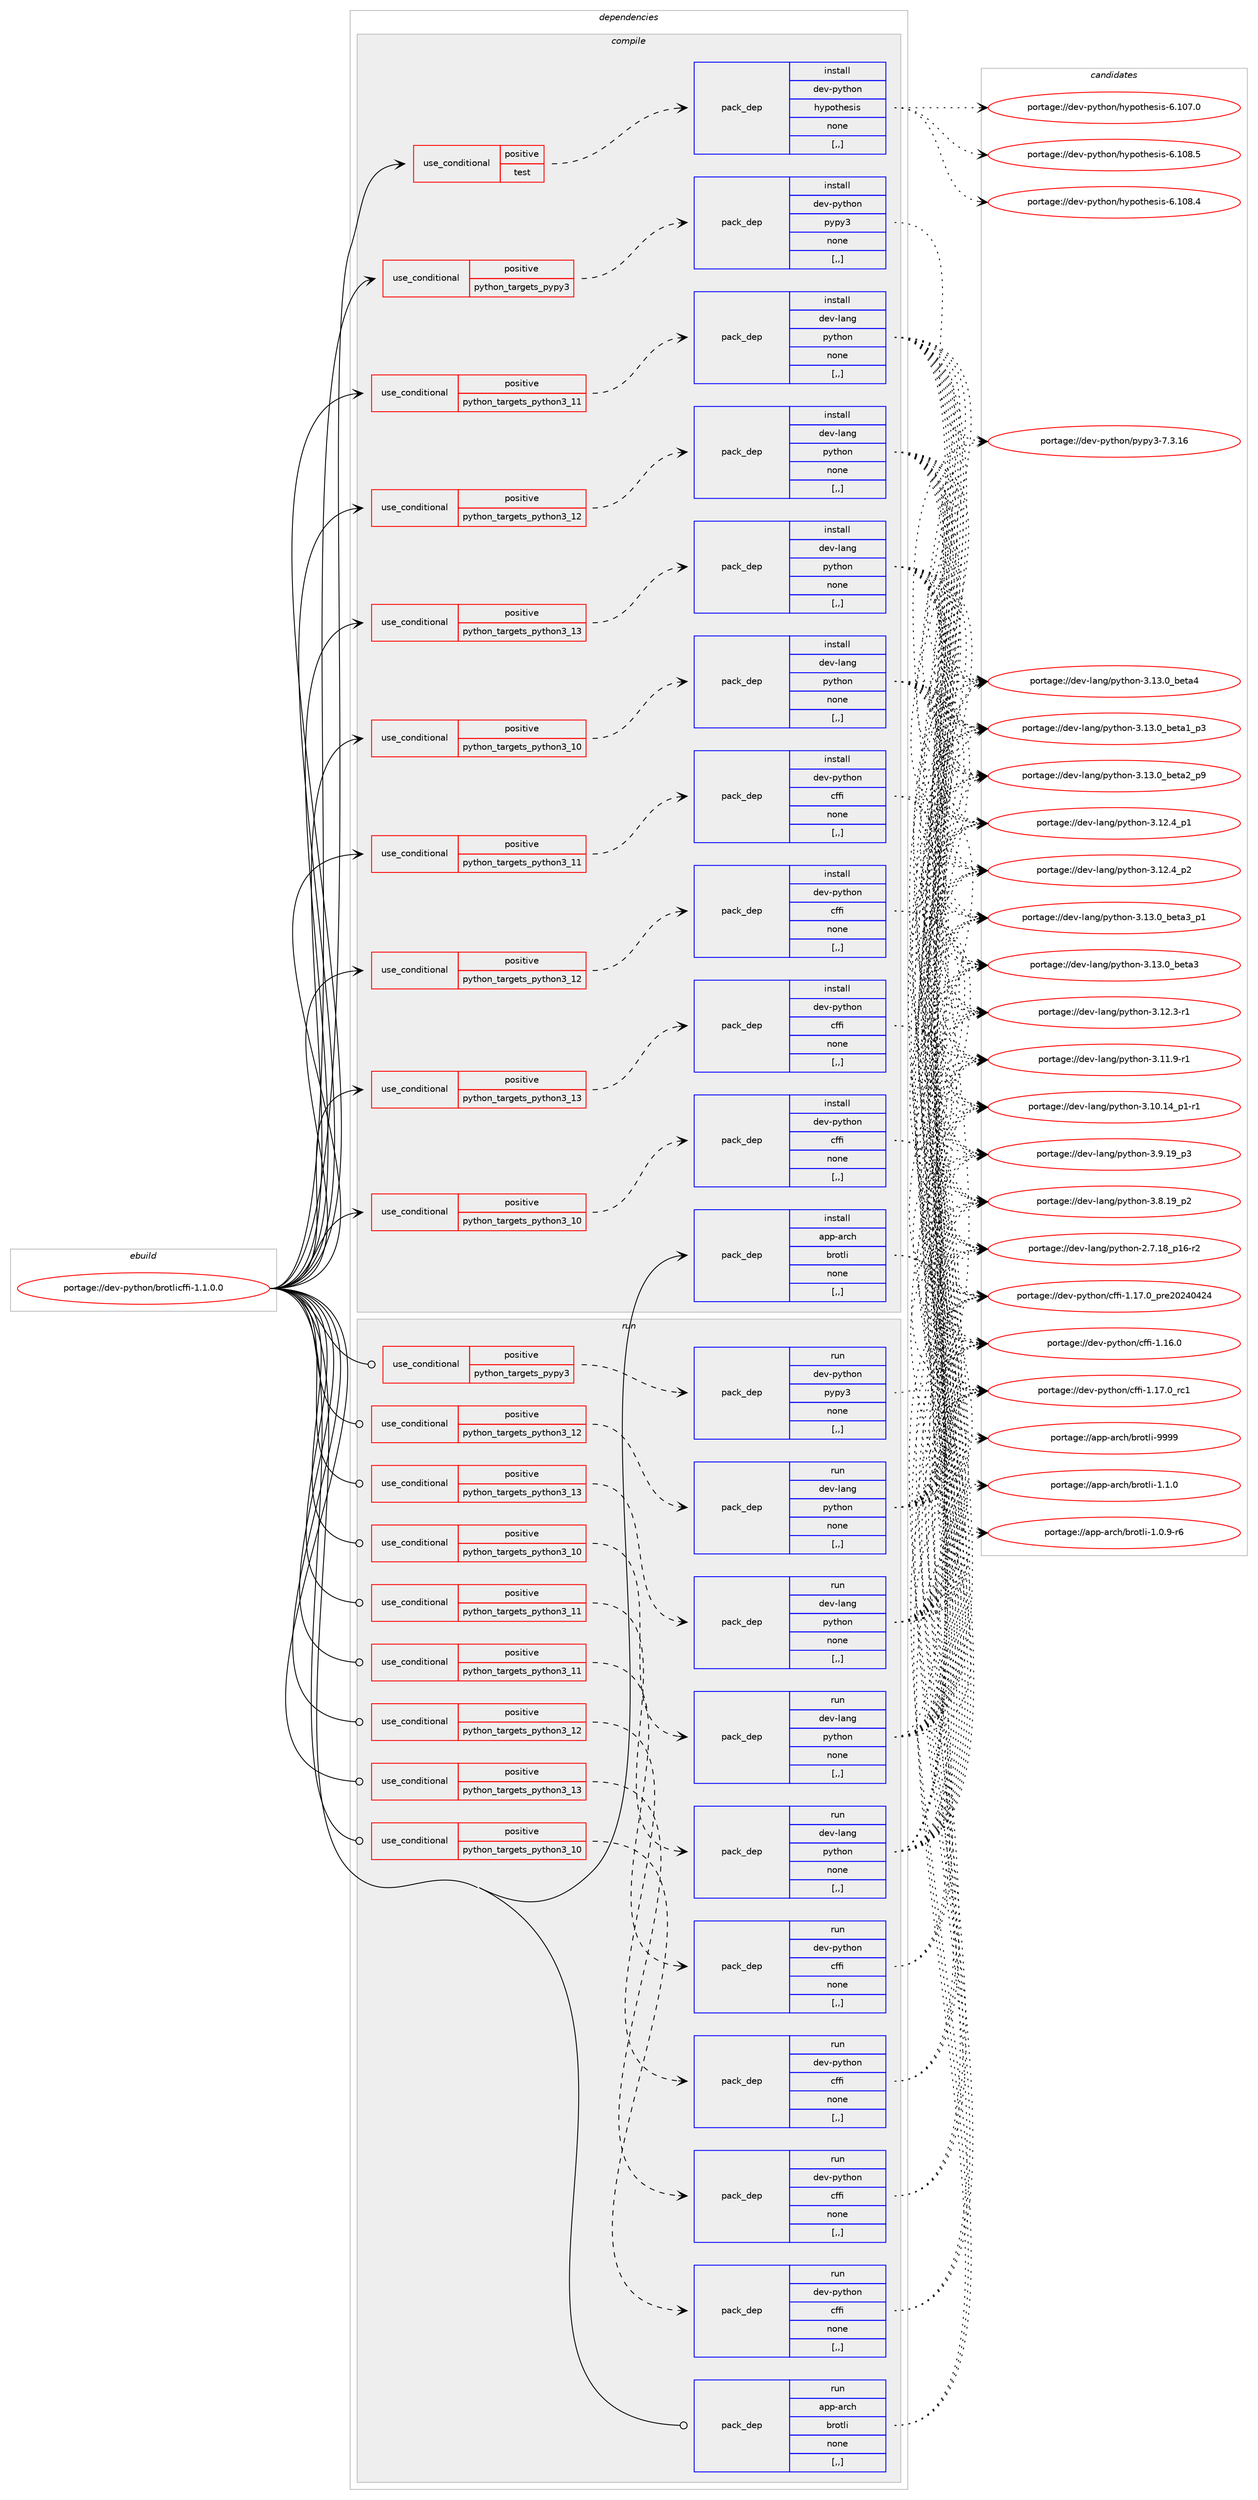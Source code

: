 digraph prolog {

# *************
# Graph options
# *************

newrank=true;
concentrate=true;
compound=true;
graph [rankdir=LR,fontname=Helvetica,fontsize=10,ranksep=1.5];#, ranksep=2.5, nodesep=0.2];
edge  [arrowhead=vee];
node  [fontname=Helvetica,fontsize=10];

# **********
# The ebuild
# **********

subgraph cluster_leftcol {
color=gray;
label=<<i>ebuild</i>>;
id [label="portage://dev-python/brotlicffi-1.1.0.0", color=red, width=4, href="../dev-python/brotlicffi-1.1.0.0.svg"];
}

# ****************
# The dependencies
# ****************

subgraph cluster_midcol {
color=gray;
label=<<i>dependencies</i>>;
subgraph cluster_compile {
fillcolor="#eeeeee";
style=filled;
label=<<i>compile</i>>;
subgraph cond31534 {
dependency143475 [label=<<TABLE BORDER="0" CELLBORDER="1" CELLSPACING="0" CELLPADDING="4"><TR><TD ROWSPAN="3" CELLPADDING="10">use_conditional</TD></TR><TR><TD>positive</TD></TR><TR><TD>python_targets_pypy3</TD></TR></TABLE>>, shape=none, color=red];
subgraph pack110696 {
dependency143476 [label=<<TABLE BORDER="0" CELLBORDER="1" CELLSPACING="0" CELLPADDING="4" WIDTH="220"><TR><TD ROWSPAN="6" CELLPADDING="30">pack_dep</TD></TR><TR><TD WIDTH="110">install</TD></TR><TR><TD>dev-python</TD></TR><TR><TD>pypy3</TD></TR><TR><TD>none</TD></TR><TR><TD>[,,]</TD></TR></TABLE>>, shape=none, color=blue];
}
dependency143475:e -> dependency143476:w [weight=20,style="dashed",arrowhead="vee"];
}
id:e -> dependency143475:w [weight=20,style="solid",arrowhead="vee"];
subgraph cond31535 {
dependency143477 [label=<<TABLE BORDER="0" CELLBORDER="1" CELLSPACING="0" CELLPADDING="4"><TR><TD ROWSPAN="3" CELLPADDING="10">use_conditional</TD></TR><TR><TD>positive</TD></TR><TR><TD>python_targets_python3_10</TD></TR></TABLE>>, shape=none, color=red];
subgraph pack110697 {
dependency143478 [label=<<TABLE BORDER="0" CELLBORDER="1" CELLSPACING="0" CELLPADDING="4" WIDTH="220"><TR><TD ROWSPAN="6" CELLPADDING="30">pack_dep</TD></TR><TR><TD WIDTH="110">install</TD></TR><TR><TD>dev-lang</TD></TR><TR><TD>python</TD></TR><TR><TD>none</TD></TR><TR><TD>[,,]</TD></TR></TABLE>>, shape=none, color=blue];
}
dependency143477:e -> dependency143478:w [weight=20,style="dashed",arrowhead="vee"];
}
id:e -> dependency143477:w [weight=20,style="solid",arrowhead="vee"];
subgraph cond31536 {
dependency143479 [label=<<TABLE BORDER="0" CELLBORDER="1" CELLSPACING="0" CELLPADDING="4"><TR><TD ROWSPAN="3" CELLPADDING="10">use_conditional</TD></TR><TR><TD>positive</TD></TR><TR><TD>python_targets_python3_10</TD></TR></TABLE>>, shape=none, color=red];
subgraph pack110698 {
dependency143480 [label=<<TABLE BORDER="0" CELLBORDER="1" CELLSPACING="0" CELLPADDING="4" WIDTH="220"><TR><TD ROWSPAN="6" CELLPADDING="30">pack_dep</TD></TR><TR><TD WIDTH="110">install</TD></TR><TR><TD>dev-python</TD></TR><TR><TD>cffi</TD></TR><TR><TD>none</TD></TR><TR><TD>[,,]</TD></TR></TABLE>>, shape=none, color=blue];
}
dependency143479:e -> dependency143480:w [weight=20,style="dashed",arrowhead="vee"];
}
id:e -> dependency143479:w [weight=20,style="solid",arrowhead="vee"];
subgraph cond31537 {
dependency143481 [label=<<TABLE BORDER="0" CELLBORDER="1" CELLSPACING="0" CELLPADDING="4"><TR><TD ROWSPAN="3" CELLPADDING="10">use_conditional</TD></TR><TR><TD>positive</TD></TR><TR><TD>python_targets_python3_11</TD></TR></TABLE>>, shape=none, color=red];
subgraph pack110699 {
dependency143482 [label=<<TABLE BORDER="0" CELLBORDER="1" CELLSPACING="0" CELLPADDING="4" WIDTH="220"><TR><TD ROWSPAN="6" CELLPADDING="30">pack_dep</TD></TR><TR><TD WIDTH="110">install</TD></TR><TR><TD>dev-lang</TD></TR><TR><TD>python</TD></TR><TR><TD>none</TD></TR><TR><TD>[,,]</TD></TR></TABLE>>, shape=none, color=blue];
}
dependency143481:e -> dependency143482:w [weight=20,style="dashed",arrowhead="vee"];
}
id:e -> dependency143481:w [weight=20,style="solid",arrowhead="vee"];
subgraph cond31538 {
dependency143483 [label=<<TABLE BORDER="0" CELLBORDER="1" CELLSPACING="0" CELLPADDING="4"><TR><TD ROWSPAN="3" CELLPADDING="10">use_conditional</TD></TR><TR><TD>positive</TD></TR><TR><TD>python_targets_python3_11</TD></TR></TABLE>>, shape=none, color=red];
subgraph pack110700 {
dependency143484 [label=<<TABLE BORDER="0" CELLBORDER="1" CELLSPACING="0" CELLPADDING="4" WIDTH="220"><TR><TD ROWSPAN="6" CELLPADDING="30">pack_dep</TD></TR><TR><TD WIDTH="110">install</TD></TR><TR><TD>dev-python</TD></TR><TR><TD>cffi</TD></TR><TR><TD>none</TD></TR><TR><TD>[,,]</TD></TR></TABLE>>, shape=none, color=blue];
}
dependency143483:e -> dependency143484:w [weight=20,style="dashed",arrowhead="vee"];
}
id:e -> dependency143483:w [weight=20,style="solid",arrowhead="vee"];
subgraph cond31539 {
dependency143485 [label=<<TABLE BORDER="0" CELLBORDER="1" CELLSPACING="0" CELLPADDING="4"><TR><TD ROWSPAN="3" CELLPADDING="10">use_conditional</TD></TR><TR><TD>positive</TD></TR><TR><TD>python_targets_python3_12</TD></TR></TABLE>>, shape=none, color=red];
subgraph pack110701 {
dependency143486 [label=<<TABLE BORDER="0" CELLBORDER="1" CELLSPACING="0" CELLPADDING="4" WIDTH="220"><TR><TD ROWSPAN="6" CELLPADDING="30">pack_dep</TD></TR><TR><TD WIDTH="110">install</TD></TR><TR><TD>dev-lang</TD></TR><TR><TD>python</TD></TR><TR><TD>none</TD></TR><TR><TD>[,,]</TD></TR></TABLE>>, shape=none, color=blue];
}
dependency143485:e -> dependency143486:w [weight=20,style="dashed",arrowhead="vee"];
}
id:e -> dependency143485:w [weight=20,style="solid",arrowhead="vee"];
subgraph cond31540 {
dependency143487 [label=<<TABLE BORDER="0" CELLBORDER="1" CELLSPACING="0" CELLPADDING="4"><TR><TD ROWSPAN="3" CELLPADDING="10">use_conditional</TD></TR><TR><TD>positive</TD></TR><TR><TD>python_targets_python3_12</TD></TR></TABLE>>, shape=none, color=red];
subgraph pack110702 {
dependency143488 [label=<<TABLE BORDER="0" CELLBORDER="1" CELLSPACING="0" CELLPADDING="4" WIDTH="220"><TR><TD ROWSPAN="6" CELLPADDING="30">pack_dep</TD></TR><TR><TD WIDTH="110">install</TD></TR><TR><TD>dev-python</TD></TR><TR><TD>cffi</TD></TR><TR><TD>none</TD></TR><TR><TD>[,,]</TD></TR></TABLE>>, shape=none, color=blue];
}
dependency143487:e -> dependency143488:w [weight=20,style="dashed",arrowhead="vee"];
}
id:e -> dependency143487:w [weight=20,style="solid",arrowhead="vee"];
subgraph cond31541 {
dependency143489 [label=<<TABLE BORDER="0" CELLBORDER="1" CELLSPACING="0" CELLPADDING="4"><TR><TD ROWSPAN="3" CELLPADDING="10">use_conditional</TD></TR><TR><TD>positive</TD></TR><TR><TD>python_targets_python3_13</TD></TR></TABLE>>, shape=none, color=red];
subgraph pack110703 {
dependency143490 [label=<<TABLE BORDER="0" CELLBORDER="1" CELLSPACING="0" CELLPADDING="4" WIDTH="220"><TR><TD ROWSPAN="6" CELLPADDING="30">pack_dep</TD></TR><TR><TD WIDTH="110">install</TD></TR><TR><TD>dev-lang</TD></TR><TR><TD>python</TD></TR><TR><TD>none</TD></TR><TR><TD>[,,]</TD></TR></TABLE>>, shape=none, color=blue];
}
dependency143489:e -> dependency143490:w [weight=20,style="dashed",arrowhead="vee"];
}
id:e -> dependency143489:w [weight=20,style="solid",arrowhead="vee"];
subgraph cond31542 {
dependency143491 [label=<<TABLE BORDER="0" CELLBORDER="1" CELLSPACING="0" CELLPADDING="4"><TR><TD ROWSPAN="3" CELLPADDING="10">use_conditional</TD></TR><TR><TD>positive</TD></TR><TR><TD>python_targets_python3_13</TD></TR></TABLE>>, shape=none, color=red];
subgraph pack110704 {
dependency143492 [label=<<TABLE BORDER="0" CELLBORDER="1" CELLSPACING="0" CELLPADDING="4" WIDTH="220"><TR><TD ROWSPAN="6" CELLPADDING="30">pack_dep</TD></TR><TR><TD WIDTH="110">install</TD></TR><TR><TD>dev-python</TD></TR><TR><TD>cffi</TD></TR><TR><TD>none</TD></TR><TR><TD>[,,]</TD></TR></TABLE>>, shape=none, color=blue];
}
dependency143491:e -> dependency143492:w [weight=20,style="dashed",arrowhead="vee"];
}
id:e -> dependency143491:w [weight=20,style="solid",arrowhead="vee"];
subgraph cond31543 {
dependency143493 [label=<<TABLE BORDER="0" CELLBORDER="1" CELLSPACING="0" CELLPADDING="4"><TR><TD ROWSPAN="3" CELLPADDING="10">use_conditional</TD></TR><TR><TD>positive</TD></TR><TR><TD>test</TD></TR></TABLE>>, shape=none, color=red];
subgraph pack110705 {
dependency143494 [label=<<TABLE BORDER="0" CELLBORDER="1" CELLSPACING="0" CELLPADDING="4" WIDTH="220"><TR><TD ROWSPAN="6" CELLPADDING="30">pack_dep</TD></TR><TR><TD WIDTH="110">install</TD></TR><TR><TD>dev-python</TD></TR><TR><TD>hypothesis</TD></TR><TR><TD>none</TD></TR><TR><TD>[,,]</TD></TR></TABLE>>, shape=none, color=blue];
}
dependency143493:e -> dependency143494:w [weight=20,style="dashed",arrowhead="vee"];
}
id:e -> dependency143493:w [weight=20,style="solid",arrowhead="vee"];
subgraph pack110706 {
dependency143495 [label=<<TABLE BORDER="0" CELLBORDER="1" CELLSPACING="0" CELLPADDING="4" WIDTH="220"><TR><TD ROWSPAN="6" CELLPADDING="30">pack_dep</TD></TR><TR><TD WIDTH="110">install</TD></TR><TR><TD>app-arch</TD></TR><TR><TD>brotli</TD></TR><TR><TD>none</TD></TR><TR><TD>[,,]</TD></TR></TABLE>>, shape=none, color=blue];
}
id:e -> dependency143495:w [weight=20,style="solid",arrowhead="vee"];
}
subgraph cluster_compileandrun {
fillcolor="#eeeeee";
style=filled;
label=<<i>compile and run</i>>;
}
subgraph cluster_run {
fillcolor="#eeeeee";
style=filled;
label=<<i>run</i>>;
subgraph cond31544 {
dependency143496 [label=<<TABLE BORDER="0" CELLBORDER="1" CELLSPACING="0" CELLPADDING="4"><TR><TD ROWSPAN="3" CELLPADDING="10">use_conditional</TD></TR><TR><TD>positive</TD></TR><TR><TD>python_targets_pypy3</TD></TR></TABLE>>, shape=none, color=red];
subgraph pack110707 {
dependency143497 [label=<<TABLE BORDER="0" CELLBORDER="1" CELLSPACING="0" CELLPADDING="4" WIDTH="220"><TR><TD ROWSPAN="6" CELLPADDING="30">pack_dep</TD></TR><TR><TD WIDTH="110">run</TD></TR><TR><TD>dev-python</TD></TR><TR><TD>pypy3</TD></TR><TR><TD>none</TD></TR><TR><TD>[,,]</TD></TR></TABLE>>, shape=none, color=blue];
}
dependency143496:e -> dependency143497:w [weight=20,style="dashed",arrowhead="vee"];
}
id:e -> dependency143496:w [weight=20,style="solid",arrowhead="odot"];
subgraph cond31545 {
dependency143498 [label=<<TABLE BORDER="0" CELLBORDER="1" CELLSPACING="0" CELLPADDING="4"><TR><TD ROWSPAN="3" CELLPADDING="10">use_conditional</TD></TR><TR><TD>positive</TD></TR><TR><TD>python_targets_python3_10</TD></TR></TABLE>>, shape=none, color=red];
subgraph pack110708 {
dependency143499 [label=<<TABLE BORDER="0" CELLBORDER="1" CELLSPACING="0" CELLPADDING="4" WIDTH="220"><TR><TD ROWSPAN="6" CELLPADDING="30">pack_dep</TD></TR><TR><TD WIDTH="110">run</TD></TR><TR><TD>dev-lang</TD></TR><TR><TD>python</TD></TR><TR><TD>none</TD></TR><TR><TD>[,,]</TD></TR></TABLE>>, shape=none, color=blue];
}
dependency143498:e -> dependency143499:w [weight=20,style="dashed",arrowhead="vee"];
}
id:e -> dependency143498:w [weight=20,style="solid",arrowhead="odot"];
subgraph cond31546 {
dependency143500 [label=<<TABLE BORDER="0" CELLBORDER="1" CELLSPACING="0" CELLPADDING="4"><TR><TD ROWSPAN="3" CELLPADDING="10">use_conditional</TD></TR><TR><TD>positive</TD></TR><TR><TD>python_targets_python3_10</TD></TR></TABLE>>, shape=none, color=red];
subgraph pack110709 {
dependency143501 [label=<<TABLE BORDER="0" CELLBORDER="1" CELLSPACING="0" CELLPADDING="4" WIDTH="220"><TR><TD ROWSPAN="6" CELLPADDING="30">pack_dep</TD></TR><TR><TD WIDTH="110">run</TD></TR><TR><TD>dev-python</TD></TR><TR><TD>cffi</TD></TR><TR><TD>none</TD></TR><TR><TD>[,,]</TD></TR></TABLE>>, shape=none, color=blue];
}
dependency143500:e -> dependency143501:w [weight=20,style="dashed",arrowhead="vee"];
}
id:e -> dependency143500:w [weight=20,style="solid",arrowhead="odot"];
subgraph cond31547 {
dependency143502 [label=<<TABLE BORDER="0" CELLBORDER="1" CELLSPACING="0" CELLPADDING="4"><TR><TD ROWSPAN="3" CELLPADDING="10">use_conditional</TD></TR><TR><TD>positive</TD></TR><TR><TD>python_targets_python3_11</TD></TR></TABLE>>, shape=none, color=red];
subgraph pack110710 {
dependency143503 [label=<<TABLE BORDER="0" CELLBORDER="1" CELLSPACING="0" CELLPADDING="4" WIDTH="220"><TR><TD ROWSPAN="6" CELLPADDING="30">pack_dep</TD></TR><TR><TD WIDTH="110">run</TD></TR><TR><TD>dev-lang</TD></TR><TR><TD>python</TD></TR><TR><TD>none</TD></TR><TR><TD>[,,]</TD></TR></TABLE>>, shape=none, color=blue];
}
dependency143502:e -> dependency143503:w [weight=20,style="dashed",arrowhead="vee"];
}
id:e -> dependency143502:w [weight=20,style="solid",arrowhead="odot"];
subgraph cond31548 {
dependency143504 [label=<<TABLE BORDER="0" CELLBORDER="1" CELLSPACING="0" CELLPADDING="4"><TR><TD ROWSPAN="3" CELLPADDING="10">use_conditional</TD></TR><TR><TD>positive</TD></TR><TR><TD>python_targets_python3_11</TD></TR></TABLE>>, shape=none, color=red];
subgraph pack110711 {
dependency143505 [label=<<TABLE BORDER="0" CELLBORDER="1" CELLSPACING="0" CELLPADDING="4" WIDTH="220"><TR><TD ROWSPAN="6" CELLPADDING="30">pack_dep</TD></TR><TR><TD WIDTH="110">run</TD></TR><TR><TD>dev-python</TD></TR><TR><TD>cffi</TD></TR><TR><TD>none</TD></TR><TR><TD>[,,]</TD></TR></TABLE>>, shape=none, color=blue];
}
dependency143504:e -> dependency143505:w [weight=20,style="dashed",arrowhead="vee"];
}
id:e -> dependency143504:w [weight=20,style="solid",arrowhead="odot"];
subgraph cond31549 {
dependency143506 [label=<<TABLE BORDER="0" CELLBORDER="1" CELLSPACING="0" CELLPADDING="4"><TR><TD ROWSPAN="3" CELLPADDING="10">use_conditional</TD></TR><TR><TD>positive</TD></TR><TR><TD>python_targets_python3_12</TD></TR></TABLE>>, shape=none, color=red];
subgraph pack110712 {
dependency143507 [label=<<TABLE BORDER="0" CELLBORDER="1" CELLSPACING="0" CELLPADDING="4" WIDTH="220"><TR><TD ROWSPAN="6" CELLPADDING="30">pack_dep</TD></TR><TR><TD WIDTH="110">run</TD></TR><TR><TD>dev-lang</TD></TR><TR><TD>python</TD></TR><TR><TD>none</TD></TR><TR><TD>[,,]</TD></TR></TABLE>>, shape=none, color=blue];
}
dependency143506:e -> dependency143507:w [weight=20,style="dashed",arrowhead="vee"];
}
id:e -> dependency143506:w [weight=20,style="solid",arrowhead="odot"];
subgraph cond31550 {
dependency143508 [label=<<TABLE BORDER="0" CELLBORDER="1" CELLSPACING="0" CELLPADDING="4"><TR><TD ROWSPAN="3" CELLPADDING="10">use_conditional</TD></TR><TR><TD>positive</TD></TR><TR><TD>python_targets_python3_12</TD></TR></TABLE>>, shape=none, color=red];
subgraph pack110713 {
dependency143509 [label=<<TABLE BORDER="0" CELLBORDER="1" CELLSPACING="0" CELLPADDING="4" WIDTH="220"><TR><TD ROWSPAN="6" CELLPADDING="30">pack_dep</TD></TR><TR><TD WIDTH="110">run</TD></TR><TR><TD>dev-python</TD></TR><TR><TD>cffi</TD></TR><TR><TD>none</TD></TR><TR><TD>[,,]</TD></TR></TABLE>>, shape=none, color=blue];
}
dependency143508:e -> dependency143509:w [weight=20,style="dashed",arrowhead="vee"];
}
id:e -> dependency143508:w [weight=20,style="solid",arrowhead="odot"];
subgraph cond31551 {
dependency143510 [label=<<TABLE BORDER="0" CELLBORDER="1" CELLSPACING="0" CELLPADDING="4"><TR><TD ROWSPAN="3" CELLPADDING="10">use_conditional</TD></TR><TR><TD>positive</TD></TR><TR><TD>python_targets_python3_13</TD></TR></TABLE>>, shape=none, color=red];
subgraph pack110714 {
dependency143511 [label=<<TABLE BORDER="0" CELLBORDER="1" CELLSPACING="0" CELLPADDING="4" WIDTH="220"><TR><TD ROWSPAN="6" CELLPADDING="30">pack_dep</TD></TR><TR><TD WIDTH="110">run</TD></TR><TR><TD>dev-lang</TD></TR><TR><TD>python</TD></TR><TR><TD>none</TD></TR><TR><TD>[,,]</TD></TR></TABLE>>, shape=none, color=blue];
}
dependency143510:e -> dependency143511:w [weight=20,style="dashed",arrowhead="vee"];
}
id:e -> dependency143510:w [weight=20,style="solid",arrowhead="odot"];
subgraph cond31552 {
dependency143512 [label=<<TABLE BORDER="0" CELLBORDER="1" CELLSPACING="0" CELLPADDING="4"><TR><TD ROWSPAN="3" CELLPADDING="10">use_conditional</TD></TR><TR><TD>positive</TD></TR><TR><TD>python_targets_python3_13</TD></TR></TABLE>>, shape=none, color=red];
subgraph pack110715 {
dependency143513 [label=<<TABLE BORDER="0" CELLBORDER="1" CELLSPACING="0" CELLPADDING="4" WIDTH="220"><TR><TD ROWSPAN="6" CELLPADDING="30">pack_dep</TD></TR><TR><TD WIDTH="110">run</TD></TR><TR><TD>dev-python</TD></TR><TR><TD>cffi</TD></TR><TR><TD>none</TD></TR><TR><TD>[,,]</TD></TR></TABLE>>, shape=none, color=blue];
}
dependency143512:e -> dependency143513:w [weight=20,style="dashed",arrowhead="vee"];
}
id:e -> dependency143512:w [weight=20,style="solid",arrowhead="odot"];
subgraph pack110716 {
dependency143514 [label=<<TABLE BORDER="0" CELLBORDER="1" CELLSPACING="0" CELLPADDING="4" WIDTH="220"><TR><TD ROWSPAN="6" CELLPADDING="30">pack_dep</TD></TR><TR><TD WIDTH="110">run</TD></TR><TR><TD>app-arch</TD></TR><TR><TD>brotli</TD></TR><TR><TD>none</TD></TR><TR><TD>[,,]</TD></TR></TABLE>>, shape=none, color=blue];
}
id:e -> dependency143514:w [weight=20,style="solid",arrowhead="odot"];
}
}

# **************
# The candidates
# **************

subgraph cluster_choices {
rank=same;
color=gray;
label=<<i>candidates</i>>;

subgraph choice110696 {
color=black;
nodesep=1;
choice10010111845112121116104111110471121211121215145554651464954 [label="portage://dev-python/pypy3-7.3.16", color=red, width=4,href="../dev-python/pypy3-7.3.16.svg"];
dependency143476:e -> choice10010111845112121116104111110471121211121215145554651464954:w [style=dotted,weight="100"];
}
subgraph choice110697 {
color=black;
nodesep=1;
choice1001011184510897110103471121211161041111104551464951464895981011169752 [label="portage://dev-lang/python-3.13.0_beta4", color=red, width=4,href="../dev-lang/python-3.13.0_beta4.svg"];
choice10010111845108971101034711212111610411111045514649514648959810111697519511249 [label="portage://dev-lang/python-3.13.0_beta3_p1", color=red, width=4,href="../dev-lang/python-3.13.0_beta3_p1.svg"];
choice1001011184510897110103471121211161041111104551464951464895981011169751 [label="portage://dev-lang/python-3.13.0_beta3", color=red, width=4,href="../dev-lang/python-3.13.0_beta3.svg"];
choice10010111845108971101034711212111610411111045514649514648959810111697509511257 [label="portage://dev-lang/python-3.13.0_beta2_p9", color=red, width=4,href="../dev-lang/python-3.13.0_beta2_p9.svg"];
choice10010111845108971101034711212111610411111045514649514648959810111697499511251 [label="portage://dev-lang/python-3.13.0_beta1_p3", color=red, width=4,href="../dev-lang/python-3.13.0_beta1_p3.svg"];
choice100101118451089711010347112121116104111110455146495046529511250 [label="portage://dev-lang/python-3.12.4_p2", color=red, width=4,href="../dev-lang/python-3.12.4_p2.svg"];
choice100101118451089711010347112121116104111110455146495046529511249 [label="portage://dev-lang/python-3.12.4_p1", color=red, width=4,href="../dev-lang/python-3.12.4_p1.svg"];
choice100101118451089711010347112121116104111110455146495046514511449 [label="portage://dev-lang/python-3.12.3-r1", color=red, width=4,href="../dev-lang/python-3.12.3-r1.svg"];
choice100101118451089711010347112121116104111110455146494946574511449 [label="portage://dev-lang/python-3.11.9-r1", color=red, width=4,href="../dev-lang/python-3.11.9-r1.svg"];
choice100101118451089711010347112121116104111110455146494846495295112494511449 [label="portage://dev-lang/python-3.10.14_p1-r1", color=red, width=4,href="../dev-lang/python-3.10.14_p1-r1.svg"];
choice100101118451089711010347112121116104111110455146574649579511251 [label="portage://dev-lang/python-3.9.19_p3", color=red, width=4,href="../dev-lang/python-3.9.19_p3.svg"];
choice100101118451089711010347112121116104111110455146564649579511250 [label="portage://dev-lang/python-3.8.19_p2", color=red, width=4,href="../dev-lang/python-3.8.19_p2.svg"];
choice100101118451089711010347112121116104111110455046554649569511249544511450 [label="portage://dev-lang/python-2.7.18_p16-r2", color=red, width=4,href="../dev-lang/python-2.7.18_p16-r2.svg"];
dependency143478:e -> choice1001011184510897110103471121211161041111104551464951464895981011169752:w [style=dotted,weight="100"];
dependency143478:e -> choice10010111845108971101034711212111610411111045514649514648959810111697519511249:w [style=dotted,weight="100"];
dependency143478:e -> choice1001011184510897110103471121211161041111104551464951464895981011169751:w [style=dotted,weight="100"];
dependency143478:e -> choice10010111845108971101034711212111610411111045514649514648959810111697509511257:w [style=dotted,weight="100"];
dependency143478:e -> choice10010111845108971101034711212111610411111045514649514648959810111697499511251:w [style=dotted,weight="100"];
dependency143478:e -> choice100101118451089711010347112121116104111110455146495046529511250:w [style=dotted,weight="100"];
dependency143478:e -> choice100101118451089711010347112121116104111110455146495046529511249:w [style=dotted,weight="100"];
dependency143478:e -> choice100101118451089711010347112121116104111110455146495046514511449:w [style=dotted,weight="100"];
dependency143478:e -> choice100101118451089711010347112121116104111110455146494946574511449:w [style=dotted,weight="100"];
dependency143478:e -> choice100101118451089711010347112121116104111110455146494846495295112494511449:w [style=dotted,weight="100"];
dependency143478:e -> choice100101118451089711010347112121116104111110455146574649579511251:w [style=dotted,weight="100"];
dependency143478:e -> choice100101118451089711010347112121116104111110455146564649579511250:w [style=dotted,weight="100"];
dependency143478:e -> choice100101118451089711010347112121116104111110455046554649569511249544511450:w [style=dotted,weight="100"];
}
subgraph choice110698 {
color=black;
nodesep=1;
choice10010111845112121116104111110479910210210545494649554648951149949 [label="portage://dev-python/cffi-1.17.0_rc1", color=red, width=4,href="../dev-python/cffi-1.17.0_rc1.svg"];
choice10010111845112121116104111110479910210210545494649554648951121141015048505248525052 [label="portage://dev-python/cffi-1.17.0_pre20240424", color=red, width=4,href="../dev-python/cffi-1.17.0_pre20240424.svg"];
choice10010111845112121116104111110479910210210545494649544648 [label="portage://dev-python/cffi-1.16.0", color=red, width=4,href="../dev-python/cffi-1.16.0.svg"];
dependency143480:e -> choice10010111845112121116104111110479910210210545494649554648951149949:w [style=dotted,weight="100"];
dependency143480:e -> choice10010111845112121116104111110479910210210545494649554648951121141015048505248525052:w [style=dotted,weight="100"];
dependency143480:e -> choice10010111845112121116104111110479910210210545494649544648:w [style=dotted,weight="100"];
}
subgraph choice110699 {
color=black;
nodesep=1;
choice1001011184510897110103471121211161041111104551464951464895981011169752 [label="portage://dev-lang/python-3.13.0_beta4", color=red, width=4,href="../dev-lang/python-3.13.0_beta4.svg"];
choice10010111845108971101034711212111610411111045514649514648959810111697519511249 [label="portage://dev-lang/python-3.13.0_beta3_p1", color=red, width=4,href="../dev-lang/python-3.13.0_beta3_p1.svg"];
choice1001011184510897110103471121211161041111104551464951464895981011169751 [label="portage://dev-lang/python-3.13.0_beta3", color=red, width=4,href="../dev-lang/python-3.13.0_beta3.svg"];
choice10010111845108971101034711212111610411111045514649514648959810111697509511257 [label="portage://dev-lang/python-3.13.0_beta2_p9", color=red, width=4,href="../dev-lang/python-3.13.0_beta2_p9.svg"];
choice10010111845108971101034711212111610411111045514649514648959810111697499511251 [label="portage://dev-lang/python-3.13.0_beta1_p3", color=red, width=4,href="../dev-lang/python-3.13.0_beta1_p3.svg"];
choice100101118451089711010347112121116104111110455146495046529511250 [label="portage://dev-lang/python-3.12.4_p2", color=red, width=4,href="../dev-lang/python-3.12.4_p2.svg"];
choice100101118451089711010347112121116104111110455146495046529511249 [label="portage://dev-lang/python-3.12.4_p1", color=red, width=4,href="../dev-lang/python-3.12.4_p1.svg"];
choice100101118451089711010347112121116104111110455146495046514511449 [label="portage://dev-lang/python-3.12.3-r1", color=red, width=4,href="../dev-lang/python-3.12.3-r1.svg"];
choice100101118451089711010347112121116104111110455146494946574511449 [label="portage://dev-lang/python-3.11.9-r1", color=red, width=4,href="../dev-lang/python-3.11.9-r1.svg"];
choice100101118451089711010347112121116104111110455146494846495295112494511449 [label="portage://dev-lang/python-3.10.14_p1-r1", color=red, width=4,href="../dev-lang/python-3.10.14_p1-r1.svg"];
choice100101118451089711010347112121116104111110455146574649579511251 [label="portage://dev-lang/python-3.9.19_p3", color=red, width=4,href="../dev-lang/python-3.9.19_p3.svg"];
choice100101118451089711010347112121116104111110455146564649579511250 [label="portage://dev-lang/python-3.8.19_p2", color=red, width=4,href="../dev-lang/python-3.8.19_p2.svg"];
choice100101118451089711010347112121116104111110455046554649569511249544511450 [label="portage://dev-lang/python-2.7.18_p16-r2", color=red, width=4,href="../dev-lang/python-2.7.18_p16-r2.svg"];
dependency143482:e -> choice1001011184510897110103471121211161041111104551464951464895981011169752:w [style=dotted,weight="100"];
dependency143482:e -> choice10010111845108971101034711212111610411111045514649514648959810111697519511249:w [style=dotted,weight="100"];
dependency143482:e -> choice1001011184510897110103471121211161041111104551464951464895981011169751:w [style=dotted,weight="100"];
dependency143482:e -> choice10010111845108971101034711212111610411111045514649514648959810111697509511257:w [style=dotted,weight="100"];
dependency143482:e -> choice10010111845108971101034711212111610411111045514649514648959810111697499511251:w [style=dotted,weight="100"];
dependency143482:e -> choice100101118451089711010347112121116104111110455146495046529511250:w [style=dotted,weight="100"];
dependency143482:e -> choice100101118451089711010347112121116104111110455146495046529511249:w [style=dotted,weight="100"];
dependency143482:e -> choice100101118451089711010347112121116104111110455146495046514511449:w [style=dotted,weight="100"];
dependency143482:e -> choice100101118451089711010347112121116104111110455146494946574511449:w [style=dotted,weight="100"];
dependency143482:e -> choice100101118451089711010347112121116104111110455146494846495295112494511449:w [style=dotted,weight="100"];
dependency143482:e -> choice100101118451089711010347112121116104111110455146574649579511251:w [style=dotted,weight="100"];
dependency143482:e -> choice100101118451089711010347112121116104111110455146564649579511250:w [style=dotted,weight="100"];
dependency143482:e -> choice100101118451089711010347112121116104111110455046554649569511249544511450:w [style=dotted,weight="100"];
}
subgraph choice110700 {
color=black;
nodesep=1;
choice10010111845112121116104111110479910210210545494649554648951149949 [label="portage://dev-python/cffi-1.17.0_rc1", color=red, width=4,href="../dev-python/cffi-1.17.0_rc1.svg"];
choice10010111845112121116104111110479910210210545494649554648951121141015048505248525052 [label="portage://dev-python/cffi-1.17.0_pre20240424", color=red, width=4,href="../dev-python/cffi-1.17.0_pre20240424.svg"];
choice10010111845112121116104111110479910210210545494649544648 [label="portage://dev-python/cffi-1.16.0", color=red, width=4,href="../dev-python/cffi-1.16.0.svg"];
dependency143484:e -> choice10010111845112121116104111110479910210210545494649554648951149949:w [style=dotted,weight="100"];
dependency143484:e -> choice10010111845112121116104111110479910210210545494649554648951121141015048505248525052:w [style=dotted,weight="100"];
dependency143484:e -> choice10010111845112121116104111110479910210210545494649544648:w [style=dotted,weight="100"];
}
subgraph choice110701 {
color=black;
nodesep=1;
choice1001011184510897110103471121211161041111104551464951464895981011169752 [label="portage://dev-lang/python-3.13.0_beta4", color=red, width=4,href="../dev-lang/python-3.13.0_beta4.svg"];
choice10010111845108971101034711212111610411111045514649514648959810111697519511249 [label="portage://dev-lang/python-3.13.0_beta3_p1", color=red, width=4,href="../dev-lang/python-3.13.0_beta3_p1.svg"];
choice1001011184510897110103471121211161041111104551464951464895981011169751 [label="portage://dev-lang/python-3.13.0_beta3", color=red, width=4,href="../dev-lang/python-3.13.0_beta3.svg"];
choice10010111845108971101034711212111610411111045514649514648959810111697509511257 [label="portage://dev-lang/python-3.13.0_beta2_p9", color=red, width=4,href="../dev-lang/python-3.13.0_beta2_p9.svg"];
choice10010111845108971101034711212111610411111045514649514648959810111697499511251 [label="portage://dev-lang/python-3.13.0_beta1_p3", color=red, width=4,href="../dev-lang/python-3.13.0_beta1_p3.svg"];
choice100101118451089711010347112121116104111110455146495046529511250 [label="portage://dev-lang/python-3.12.4_p2", color=red, width=4,href="../dev-lang/python-3.12.4_p2.svg"];
choice100101118451089711010347112121116104111110455146495046529511249 [label="portage://dev-lang/python-3.12.4_p1", color=red, width=4,href="../dev-lang/python-3.12.4_p1.svg"];
choice100101118451089711010347112121116104111110455146495046514511449 [label="portage://dev-lang/python-3.12.3-r1", color=red, width=4,href="../dev-lang/python-3.12.3-r1.svg"];
choice100101118451089711010347112121116104111110455146494946574511449 [label="portage://dev-lang/python-3.11.9-r1", color=red, width=4,href="../dev-lang/python-3.11.9-r1.svg"];
choice100101118451089711010347112121116104111110455146494846495295112494511449 [label="portage://dev-lang/python-3.10.14_p1-r1", color=red, width=4,href="../dev-lang/python-3.10.14_p1-r1.svg"];
choice100101118451089711010347112121116104111110455146574649579511251 [label="portage://dev-lang/python-3.9.19_p3", color=red, width=4,href="../dev-lang/python-3.9.19_p3.svg"];
choice100101118451089711010347112121116104111110455146564649579511250 [label="portage://dev-lang/python-3.8.19_p2", color=red, width=4,href="../dev-lang/python-3.8.19_p2.svg"];
choice100101118451089711010347112121116104111110455046554649569511249544511450 [label="portage://dev-lang/python-2.7.18_p16-r2", color=red, width=4,href="../dev-lang/python-2.7.18_p16-r2.svg"];
dependency143486:e -> choice1001011184510897110103471121211161041111104551464951464895981011169752:w [style=dotted,weight="100"];
dependency143486:e -> choice10010111845108971101034711212111610411111045514649514648959810111697519511249:w [style=dotted,weight="100"];
dependency143486:e -> choice1001011184510897110103471121211161041111104551464951464895981011169751:w [style=dotted,weight="100"];
dependency143486:e -> choice10010111845108971101034711212111610411111045514649514648959810111697509511257:w [style=dotted,weight="100"];
dependency143486:e -> choice10010111845108971101034711212111610411111045514649514648959810111697499511251:w [style=dotted,weight="100"];
dependency143486:e -> choice100101118451089711010347112121116104111110455146495046529511250:w [style=dotted,weight="100"];
dependency143486:e -> choice100101118451089711010347112121116104111110455146495046529511249:w [style=dotted,weight="100"];
dependency143486:e -> choice100101118451089711010347112121116104111110455146495046514511449:w [style=dotted,weight="100"];
dependency143486:e -> choice100101118451089711010347112121116104111110455146494946574511449:w [style=dotted,weight="100"];
dependency143486:e -> choice100101118451089711010347112121116104111110455146494846495295112494511449:w [style=dotted,weight="100"];
dependency143486:e -> choice100101118451089711010347112121116104111110455146574649579511251:w [style=dotted,weight="100"];
dependency143486:e -> choice100101118451089711010347112121116104111110455146564649579511250:w [style=dotted,weight="100"];
dependency143486:e -> choice100101118451089711010347112121116104111110455046554649569511249544511450:w [style=dotted,weight="100"];
}
subgraph choice110702 {
color=black;
nodesep=1;
choice10010111845112121116104111110479910210210545494649554648951149949 [label="portage://dev-python/cffi-1.17.0_rc1", color=red, width=4,href="../dev-python/cffi-1.17.0_rc1.svg"];
choice10010111845112121116104111110479910210210545494649554648951121141015048505248525052 [label="portage://dev-python/cffi-1.17.0_pre20240424", color=red, width=4,href="../dev-python/cffi-1.17.0_pre20240424.svg"];
choice10010111845112121116104111110479910210210545494649544648 [label="portage://dev-python/cffi-1.16.0", color=red, width=4,href="../dev-python/cffi-1.16.0.svg"];
dependency143488:e -> choice10010111845112121116104111110479910210210545494649554648951149949:w [style=dotted,weight="100"];
dependency143488:e -> choice10010111845112121116104111110479910210210545494649554648951121141015048505248525052:w [style=dotted,weight="100"];
dependency143488:e -> choice10010111845112121116104111110479910210210545494649544648:w [style=dotted,weight="100"];
}
subgraph choice110703 {
color=black;
nodesep=1;
choice1001011184510897110103471121211161041111104551464951464895981011169752 [label="portage://dev-lang/python-3.13.0_beta4", color=red, width=4,href="../dev-lang/python-3.13.0_beta4.svg"];
choice10010111845108971101034711212111610411111045514649514648959810111697519511249 [label="portage://dev-lang/python-3.13.0_beta3_p1", color=red, width=4,href="../dev-lang/python-3.13.0_beta3_p1.svg"];
choice1001011184510897110103471121211161041111104551464951464895981011169751 [label="portage://dev-lang/python-3.13.0_beta3", color=red, width=4,href="../dev-lang/python-3.13.0_beta3.svg"];
choice10010111845108971101034711212111610411111045514649514648959810111697509511257 [label="portage://dev-lang/python-3.13.0_beta2_p9", color=red, width=4,href="../dev-lang/python-3.13.0_beta2_p9.svg"];
choice10010111845108971101034711212111610411111045514649514648959810111697499511251 [label="portage://dev-lang/python-3.13.0_beta1_p3", color=red, width=4,href="../dev-lang/python-3.13.0_beta1_p3.svg"];
choice100101118451089711010347112121116104111110455146495046529511250 [label="portage://dev-lang/python-3.12.4_p2", color=red, width=4,href="../dev-lang/python-3.12.4_p2.svg"];
choice100101118451089711010347112121116104111110455146495046529511249 [label="portage://dev-lang/python-3.12.4_p1", color=red, width=4,href="../dev-lang/python-3.12.4_p1.svg"];
choice100101118451089711010347112121116104111110455146495046514511449 [label="portage://dev-lang/python-3.12.3-r1", color=red, width=4,href="../dev-lang/python-3.12.3-r1.svg"];
choice100101118451089711010347112121116104111110455146494946574511449 [label="portage://dev-lang/python-3.11.9-r1", color=red, width=4,href="../dev-lang/python-3.11.9-r1.svg"];
choice100101118451089711010347112121116104111110455146494846495295112494511449 [label="portage://dev-lang/python-3.10.14_p1-r1", color=red, width=4,href="../dev-lang/python-3.10.14_p1-r1.svg"];
choice100101118451089711010347112121116104111110455146574649579511251 [label="portage://dev-lang/python-3.9.19_p3", color=red, width=4,href="../dev-lang/python-3.9.19_p3.svg"];
choice100101118451089711010347112121116104111110455146564649579511250 [label="portage://dev-lang/python-3.8.19_p2", color=red, width=4,href="../dev-lang/python-3.8.19_p2.svg"];
choice100101118451089711010347112121116104111110455046554649569511249544511450 [label="portage://dev-lang/python-2.7.18_p16-r2", color=red, width=4,href="../dev-lang/python-2.7.18_p16-r2.svg"];
dependency143490:e -> choice1001011184510897110103471121211161041111104551464951464895981011169752:w [style=dotted,weight="100"];
dependency143490:e -> choice10010111845108971101034711212111610411111045514649514648959810111697519511249:w [style=dotted,weight="100"];
dependency143490:e -> choice1001011184510897110103471121211161041111104551464951464895981011169751:w [style=dotted,weight="100"];
dependency143490:e -> choice10010111845108971101034711212111610411111045514649514648959810111697509511257:w [style=dotted,weight="100"];
dependency143490:e -> choice10010111845108971101034711212111610411111045514649514648959810111697499511251:w [style=dotted,weight="100"];
dependency143490:e -> choice100101118451089711010347112121116104111110455146495046529511250:w [style=dotted,weight="100"];
dependency143490:e -> choice100101118451089711010347112121116104111110455146495046529511249:w [style=dotted,weight="100"];
dependency143490:e -> choice100101118451089711010347112121116104111110455146495046514511449:w [style=dotted,weight="100"];
dependency143490:e -> choice100101118451089711010347112121116104111110455146494946574511449:w [style=dotted,weight="100"];
dependency143490:e -> choice100101118451089711010347112121116104111110455146494846495295112494511449:w [style=dotted,weight="100"];
dependency143490:e -> choice100101118451089711010347112121116104111110455146574649579511251:w [style=dotted,weight="100"];
dependency143490:e -> choice100101118451089711010347112121116104111110455146564649579511250:w [style=dotted,weight="100"];
dependency143490:e -> choice100101118451089711010347112121116104111110455046554649569511249544511450:w [style=dotted,weight="100"];
}
subgraph choice110704 {
color=black;
nodesep=1;
choice10010111845112121116104111110479910210210545494649554648951149949 [label="portage://dev-python/cffi-1.17.0_rc1", color=red, width=4,href="../dev-python/cffi-1.17.0_rc1.svg"];
choice10010111845112121116104111110479910210210545494649554648951121141015048505248525052 [label="portage://dev-python/cffi-1.17.0_pre20240424", color=red, width=4,href="../dev-python/cffi-1.17.0_pre20240424.svg"];
choice10010111845112121116104111110479910210210545494649544648 [label="portage://dev-python/cffi-1.16.0", color=red, width=4,href="../dev-python/cffi-1.16.0.svg"];
dependency143492:e -> choice10010111845112121116104111110479910210210545494649554648951149949:w [style=dotted,weight="100"];
dependency143492:e -> choice10010111845112121116104111110479910210210545494649554648951121141015048505248525052:w [style=dotted,weight="100"];
dependency143492:e -> choice10010111845112121116104111110479910210210545494649544648:w [style=dotted,weight="100"];
}
subgraph choice110705 {
color=black;
nodesep=1;
choice10010111845112121116104111110471041211121111161041011151051154554464948564653 [label="portage://dev-python/hypothesis-6.108.5", color=red, width=4,href="../dev-python/hypothesis-6.108.5.svg"];
choice10010111845112121116104111110471041211121111161041011151051154554464948564652 [label="portage://dev-python/hypothesis-6.108.4", color=red, width=4,href="../dev-python/hypothesis-6.108.4.svg"];
choice10010111845112121116104111110471041211121111161041011151051154554464948554648 [label="portage://dev-python/hypothesis-6.107.0", color=red, width=4,href="../dev-python/hypothesis-6.107.0.svg"];
dependency143494:e -> choice10010111845112121116104111110471041211121111161041011151051154554464948564653:w [style=dotted,weight="100"];
dependency143494:e -> choice10010111845112121116104111110471041211121111161041011151051154554464948564652:w [style=dotted,weight="100"];
dependency143494:e -> choice10010111845112121116104111110471041211121111161041011151051154554464948554648:w [style=dotted,weight="100"];
}
subgraph choice110706 {
color=black;
nodesep=1;
choice9711211245971149910447981141111161081054557575757 [label="portage://app-arch/brotli-9999", color=red, width=4,href="../app-arch/brotli-9999.svg"];
choice971121124597114991044798114111116108105454946494648 [label="portage://app-arch/brotli-1.1.0", color=red, width=4,href="../app-arch/brotli-1.1.0.svg"];
choice9711211245971149910447981141111161081054549464846574511454 [label="portage://app-arch/brotli-1.0.9-r6", color=red, width=4,href="../app-arch/brotli-1.0.9-r6.svg"];
dependency143495:e -> choice9711211245971149910447981141111161081054557575757:w [style=dotted,weight="100"];
dependency143495:e -> choice971121124597114991044798114111116108105454946494648:w [style=dotted,weight="100"];
dependency143495:e -> choice9711211245971149910447981141111161081054549464846574511454:w [style=dotted,weight="100"];
}
subgraph choice110707 {
color=black;
nodesep=1;
choice10010111845112121116104111110471121211121215145554651464954 [label="portage://dev-python/pypy3-7.3.16", color=red, width=4,href="../dev-python/pypy3-7.3.16.svg"];
dependency143497:e -> choice10010111845112121116104111110471121211121215145554651464954:w [style=dotted,weight="100"];
}
subgraph choice110708 {
color=black;
nodesep=1;
choice1001011184510897110103471121211161041111104551464951464895981011169752 [label="portage://dev-lang/python-3.13.0_beta4", color=red, width=4,href="../dev-lang/python-3.13.0_beta4.svg"];
choice10010111845108971101034711212111610411111045514649514648959810111697519511249 [label="portage://dev-lang/python-3.13.0_beta3_p1", color=red, width=4,href="../dev-lang/python-3.13.0_beta3_p1.svg"];
choice1001011184510897110103471121211161041111104551464951464895981011169751 [label="portage://dev-lang/python-3.13.0_beta3", color=red, width=4,href="../dev-lang/python-3.13.0_beta3.svg"];
choice10010111845108971101034711212111610411111045514649514648959810111697509511257 [label="portage://dev-lang/python-3.13.0_beta2_p9", color=red, width=4,href="../dev-lang/python-3.13.0_beta2_p9.svg"];
choice10010111845108971101034711212111610411111045514649514648959810111697499511251 [label="portage://dev-lang/python-3.13.0_beta1_p3", color=red, width=4,href="../dev-lang/python-3.13.0_beta1_p3.svg"];
choice100101118451089711010347112121116104111110455146495046529511250 [label="portage://dev-lang/python-3.12.4_p2", color=red, width=4,href="../dev-lang/python-3.12.4_p2.svg"];
choice100101118451089711010347112121116104111110455146495046529511249 [label="portage://dev-lang/python-3.12.4_p1", color=red, width=4,href="../dev-lang/python-3.12.4_p1.svg"];
choice100101118451089711010347112121116104111110455146495046514511449 [label="portage://dev-lang/python-3.12.3-r1", color=red, width=4,href="../dev-lang/python-3.12.3-r1.svg"];
choice100101118451089711010347112121116104111110455146494946574511449 [label="portage://dev-lang/python-3.11.9-r1", color=red, width=4,href="../dev-lang/python-3.11.9-r1.svg"];
choice100101118451089711010347112121116104111110455146494846495295112494511449 [label="portage://dev-lang/python-3.10.14_p1-r1", color=red, width=4,href="../dev-lang/python-3.10.14_p1-r1.svg"];
choice100101118451089711010347112121116104111110455146574649579511251 [label="portage://dev-lang/python-3.9.19_p3", color=red, width=4,href="../dev-lang/python-3.9.19_p3.svg"];
choice100101118451089711010347112121116104111110455146564649579511250 [label="portage://dev-lang/python-3.8.19_p2", color=red, width=4,href="../dev-lang/python-3.8.19_p2.svg"];
choice100101118451089711010347112121116104111110455046554649569511249544511450 [label="portage://dev-lang/python-2.7.18_p16-r2", color=red, width=4,href="../dev-lang/python-2.7.18_p16-r2.svg"];
dependency143499:e -> choice1001011184510897110103471121211161041111104551464951464895981011169752:w [style=dotted,weight="100"];
dependency143499:e -> choice10010111845108971101034711212111610411111045514649514648959810111697519511249:w [style=dotted,weight="100"];
dependency143499:e -> choice1001011184510897110103471121211161041111104551464951464895981011169751:w [style=dotted,weight="100"];
dependency143499:e -> choice10010111845108971101034711212111610411111045514649514648959810111697509511257:w [style=dotted,weight="100"];
dependency143499:e -> choice10010111845108971101034711212111610411111045514649514648959810111697499511251:w [style=dotted,weight="100"];
dependency143499:e -> choice100101118451089711010347112121116104111110455146495046529511250:w [style=dotted,weight="100"];
dependency143499:e -> choice100101118451089711010347112121116104111110455146495046529511249:w [style=dotted,weight="100"];
dependency143499:e -> choice100101118451089711010347112121116104111110455146495046514511449:w [style=dotted,weight="100"];
dependency143499:e -> choice100101118451089711010347112121116104111110455146494946574511449:w [style=dotted,weight="100"];
dependency143499:e -> choice100101118451089711010347112121116104111110455146494846495295112494511449:w [style=dotted,weight="100"];
dependency143499:e -> choice100101118451089711010347112121116104111110455146574649579511251:w [style=dotted,weight="100"];
dependency143499:e -> choice100101118451089711010347112121116104111110455146564649579511250:w [style=dotted,weight="100"];
dependency143499:e -> choice100101118451089711010347112121116104111110455046554649569511249544511450:w [style=dotted,weight="100"];
}
subgraph choice110709 {
color=black;
nodesep=1;
choice10010111845112121116104111110479910210210545494649554648951149949 [label="portage://dev-python/cffi-1.17.0_rc1", color=red, width=4,href="../dev-python/cffi-1.17.0_rc1.svg"];
choice10010111845112121116104111110479910210210545494649554648951121141015048505248525052 [label="portage://dev-python/cffi-1.17.0_pre20240424", color=red, width=4,href="../dev-python/cffi-1.17.0_pre20240424.svg"];
choice10010111845112121116104111110479910210210545494649544648 [label="portage://dev-python/cffi-1.16.0", color=red, width=4,href="../dev-python/cffi-1.16.0.svg"];
dependency143501:e -> choice10010111845112121116104111110479910210210545494649554648951149949:w [style=dotted,weight="100"];
dependency143501:e -> choice10010111845112121116104111110479910210210545494649554648951121141015048505248525052:w [style=dotted,weight="100"];
dependency143501:e -> choice10010111845112121116104111110479910210210545494649544648:w [style=dotted,weight="100"];
}
subgraph choice110710 {
color=black;
nodesep=1;
choice1001011184510897110103471121211161041111104551464951464895981011169752 [label="portage://dev-lang/python-3.13.0_beta4", color=red, width=4,href="../dev-lang/python-3.13.0_beta4.svg"];
choice10010111845108971101034711212111610411111045514649514648959810111697519511249 [label="portage://dev-lang/python-3.13.0_beta3_p1", color=red, width=4,href="../dev-lang/python-3.13.0_beta3_p1.svg"];
choice1001011184510897110103471121211161041111104551464951464895981011169751 [label="portage://dev-lang/python-3.13.0_beta3", color=red, width=4,href="../dev-lang/python-3.13.0_beta3.svg"];
choice10010111845108971101034711212111610411111045514649514648959810111697509511257 [label="portage://dev-lang/python-3.13.0_beta2_p9", color=red, width=4,href="../dev-lang/python-3.13.0_beta2_p9.svg"];
choice10010111845108971101034711212111610411111045514649514648959810111697499511251 [label="portage://dev-lang/python-3.13.0_beta1_p3", color=red, width=4,href="../dev-lang/python-3.13.0_beta1_p3.svg"];
choice100101118451089711010347112121116104111110455146495046529511250 [label="portage://dev-lang/python-3.12.4_p2", color=red, width=4,href="../dev-lang/python-3.12.4_p2.svg"];
choice100101118451089711010347112121116104111110455146495046529511249 [label="portage://dev-lang/python-3.12.4_p1", color=red, width=4,href="../dev-lang/python-3.12.4_p1.svg"];
choice100101118451089711010347112121116104111110455146495046514511449 [label="portage://dev-lang/python-3.12.3-r1", color=red, width=4,href="../dev-lang/python-3.12.3-r1.svg"];
choice100101118451089711010347112121116104111110455146494946574511449 [label="portage://dev-lang/python-3.11.9-r1", color=red, width=4,href="../dev-lang/python-3.11.9-r1.svg"];
choice100101118451089711010347112121116104111110455146494846495295112494511449 [label="portage://dev-lang/python-3.10.14_p1-r1", color=red, width=4,href="../dev-lang/python-3.10.14_p1-r1.svg"];
choice100101118451089711010347112121116104111110455146574649579511251 [label="portage://dev-lang/python-3.9.19_p3", color=red, width=4,href="../dev-lang/python-3.9.19_p3.svg"];
choice100101118451089711010347112121116104111110455146564649579511250 [label="portage://dev-lang/python-3.8.19_p2", color=red, width=4,href="../dev-lang/python-3.8.19_p2.svg"];
choice100101118451089711010347112121116104111110455046554649569511249544511450 [label="portage://dev-lang/python-2.7.18_p16-r2", color=red, width=4,href="../dev-lang/python-2.7.18_p16-r2.svg"];
dependency143503:e -> choice1001011184510897110103471121211161041111104551464951464895981011169752:w [style=dotted,weight="100"];
dependency143503:e -> choice10010111845108971101034711212111610411111045514649514648959810111697519511249:w [style=dotted,weight="100"];
dependency143503:e -> choice1001011184510897110103471121211161041111104551464951464895981011169751:w [style=dotted,weight="100"];
dependency143503:e -> choice10010111845108971101034711212111610411111045514649514648959810111697509511257:w [style=dotted,weight="100"];
dependency143503:e -> choice10010111845108971101034711212111610411111045514649514648959810111697499511251:w [style=dotted,weight="100"];
dependency143503:e -> choice100101118451089711010347112121116104111110455146495046529511250:w [style=dotted,weight="100"];
dependency143503:e -> choice100101118451089711010347112121116104111110455146495046529511249:w [style=dotted,weight="100"];
dependency143503:e -> choice100101118451089711010347112121116104111110455146495046514511449:w [style=dotted,weight="100"];
dependency143503:e -> choice100101118451089711010347112121116104111110455146494946574511449:w [style=dotted,weight="100"];
dependency143503:e -> choice100101118451089711010347112121116104111110455146494846495295112494511449:w [style=dotted,weight="100"];
dependency143503:e -> choice100101118451089711010347112121116104111110455146574649579511251:w [style=dotted,weight="100"];
dependency143503:e -> choice100101118451089711010347112121116104111110455146564649579511250:w [style=dotted,weight="100"];
dependency143503:e -> choice100101118451089711010347112121116104111110455046554649569511249544511450:w [style=dotted,weight="100"];
}
subgraph choice110711 {
color=black;
nodesep=1;
choice10010111845112121116104111110479910210210545494649554648951149949 [label="portage://dev-python/cffi-1.17.0_rc1", color=red, width=4,href="../dev-python/cffi-1.17.0_rc1.svg"];
choice10010111845112121116104111110479910210210545494649554648951121141015048505248525052 [label="portage://dev-python/cffi-1.17.0_pre20240424", color=red, width=4,href="../dev-python/cffi-1.17.0_pre20240424.svg"];
choice10010111845112121116104111110479910210210545494649544648 [label="portage://dev-python/cffi-1.16.0", color=red, width=4,href="../dev-python/cffi-1.16.0.svg"];
dependency143505:e -> choice10010111845112121116104111110479910210210545494649554648951149949:w [style=dotted,weight="100"];
dependency143505:e -> choice10010111845112121116104111110479910210210545494649554648951121141015048505248525052:w [style=dotted,weight="100"];
dependency143505:e -> choice10010111845112121116104111110479910210210545494649544648:w [style=dotted,weight="100"];
}
subgraph choice110712 {
color=black;
nodesep=1;
choice1001011184510897110103471121211161041111104551464951464895981011169752 [label="portage://dev-lang/python-3.13.0_beta4", color=red, width=4,href="../dev-lang/python-3.13.0_beta4.svg"];
choice10010111845108971101034711212111610411111045514649514648959810111697519511249 [label="portage://dev-lang/python-3.13.0_beta3_p1", color=red, width=4,href="../dev-lang/python-3.13.0_beta3_p1.svg"];
choice1001011184510897110103471121211161041111104551464951464895981011169751 [label="portage://dev-lang/python-3.13.0_beta3", color=red, width=4,href="../dev-lang/python-3.13.0_beta3.svg"];
choice10010111845108971101034711212111610411111045514649514648959810111697509511257 [label="portage://dev-lang/python-3.13.0_beta2_p9", color=red, width=4,href="../dev-lang/python-3.13.0_beta2_p9.svg"];
choice10010111845108971101034711212111610411111045514649514648959810111697499511251 [label="portage://dev-lang/python-3.13.0_beta1_p3", color=red, width=4,href="../dev-lang/python-3.13.0_beta1_p3.svg"];
choice100101118451089711010347112121116104111110455146495046529511250 [label="portage://dev-lang/python-3.12.4_p2", color=red, width=4,href="../dev-lang/python-3.12.4_p2.svg"];
choice100101118451089711010347112121116104111110455146495046529511249 [label="portage://dev-lang/python-3.12.4_p1", color=red, width=4,href="../dev-lang/python-3.12.4_p1.svg"];
choice100101118451089711010347112121116104111110455146495046514511449 [label="portage://dev-lang/python-3.12.3-r1", color=red, width=4,href="../dev-lang/python-3.12.3-r1.svg"];
choice100101118451089711010347112121116104111110455146494946574511449 [label="portage://dev-lang/python-3.11.9-r1", color=red, width=4,href="../dev-lang/python-3.11.9-r1.svg"];
choice100101118451089711010347112121116104111110455146494846495295112494511449 [label="portage://dev-lang/python-3.10.14_p1-r1", color=red, width=4,href="../dev-lang/python-3.10.14_p1-r1.svg"];
choice100101118451089711010347112121116104111110455146574649579511251 [label="portage://dev-lang/python-3.9.19_p3", color=red, width=4,href="../dev-lang/python-3.9.19_p3.svg"];
choice100101118451089711010347112121116104111110455146564649579511250 [label="portage://dev-lang/python-3.8.19_p2", color=red, width=4,href="../dev-lang/python-3.8.19_p2.svg"];
choice100101118451089711010347112121116104111110455046554649569511249544511450 [label="portage://dev-lang/python-2.7.18_p16-r2", color=red, width=4,href="../dev-lang/python-2.7.18_p16-r2.svg"];
dependency143507:e -> choice1001011184510897110103471121211161041111104551464951464895981011169752:w [style=dotted,weight="100"];
dependency143507:e -> choice10010111845108971101034711212111610411111045514649514648959810111697519511249:w [style=dotted,weight="100"];
dependency143507:e -> choice1001011184510897110103471121211161041111104551464951464895981011169751:w [style=dotted,weight="100"];
dependency143507:e -> choice10010111845108971101034711212111610411111045514649514648959810111697509511257:w [style=dotted,weight="100"];
dependency143507:e -> choice10010111845108971101034711212111610411111045514649514648959810111697499511251:w [style=dotted,weight="100"];
dependency143507:e -> choice100101118451089711010347112121116104111110455146495046529511250:w [style=dotted,weight="100"];
dependency143507:e -> choice100101118451089711010347112121116104111110455146495046529511249:w [style=dotted,weight="100"];
dependency143507:e -> choice100101118451089711010347112121116104111110455146495046514511449:w [style=dotted,weight="100"];
dependency143507:e -> choice100101118451089711010347112121116104111110455146494946574511449:w [style=dotted,weight="100"];
dependency143507:e -> choice100101118451089711010347112121116104111110455146494846495295112494511449:w [style=dotted,weight="100"];
dependency143507:e -> choice100101118451089711010347112121116104111110455146574649579511251:w [style=dotted,weight="100"];
dependency143507:e -> choice100101118451089711010347112121116104111110455146564649579511250:w [style=dotted,weight="100"];
dependency143507:e -> choice100101118451089711010347112121116104111110455046554649569511249544511450:w [style=dotted,weight="100"];
}
subgraph choice110713 {
color=black;
nodesep=1;
choice10010111845112121116104111110479910210210545494649554648951149949 [label="portage://dev-python/cffi-1.17.0_rc1", color=red, width=4,href="../dev-python/cffi-1.17.0_rc1.svg"];
choice10010111845112121116104111110479910210210545494649554648951121141015048505248525052 [label="portage://dev-python/cffi-1.17.0_pre20240424", color=red, width=4,href="../dev-python/cffi-1.17.0_pre20240424.svg"];
choice10010111845112121116104111110479910210210545494649544648 [label="portage://dev-python/cffi-1.16.0", color=red, width=4,href="../dev-python/cffi-1.16.0.svg"];
dependency143509:e -> choice10010111845112121116104111110479910210210545494649554648951149949:w [style=dotted,weight="100"];
dependency143509:e -> choice10010111845112121116104111110479910210210545494649554648951121141015048505248525052:w [style=dotted,weight="100"];
dependency143509:e -> choice10010111845112121116104111110479910210210545494649544648:w [style=dotted,weight="100"];
}
subgraph choice110714 {
color=black;
nodesep=1;
choice1001011184510897110103471121211161041111104551464951464895981011169752 [label="portage://dev-lang/python-3.13.0_beta4", color=red, width=4,href="../dev-lang/python-3.13.0_beta4.svg"];
choice10010111845108971101034711212111610411111045514649514648959810111697519511249 [label="portage://dev-lang/python-3.13.0_beta3_p1", color=red, width=4,href="../dev-lang/python-3.13.0_beta3_p1.svg"];
choice1001011184510897110103471121211161041111104551464951464895981011169751 [label="portage://dev-lang/python-3.13.0_beta3", color=red, width=4,href="../dev-lang/python-3.13.0_beta3.svg"];
choice10010111845108971101034711212111610411111045514649514648959810111697509511257 [label="portage://dev-lang/python-3.13.0_beta2_p9", color=red, width=4,href="../dev-lang/python-3.13.0_beta2_p9.svg"];
choice10010111845108971101034711212111610411111045514649514648959810111697499511251 [label="portage://dev-lang/python-3.13.0_beta1_p3", color=red, width=4,href="../dev-lang/python-3.13.0_beta1_p3.svg"];
choice100101118451089711010347112121116104111110455146495046529511250 [label="portage://dev-lang/python-3.12.4_p2", color=red, width=4,href="../dev-lang/python-3.12.4_p2.svg"];
choice100101118451089711010347112121116104111110455146495046529511249 [label="portage://dev-lang/python-3.12.4_p1", color=red, width=4,href="../dev-lang/python-3.12.4_p1.svg"];
choice100101118451089711010347112121116104111110455146495046514511449 [label="portage://dev-lang/python-3.12.3-r1", color=red, width=4,href="../dev-lang/python-3.12.3-r1.svg"];
choice100101118451089711010347112121116104111110455146494946574511449 [label="portage://dev-lang/python-3.11.9-r1", color=red, width=4,href="../dev-lang/python-3.11.9-r1.svg"];
choice100101118451089711010347112121116104111110455146494846495295112494511449 [label="portage://dev-lang/python-3.10.14_p1-r1", color=red, width=4,href="../dev-lang/python-3.10.14_p1-r1.svg"];
choice100101118451089711010347112121116104111110455146574649579511251 [label="portage://dev-lang/python-3.9.19_p3", color=red, width=4,href="../dev-lang/python-3.9.19_p3.svg"];
choice100101118451089711010347112121116104111110455146564649579511250 [label="portage://dev-lang/python-3.8.19_p2", color=red, width=4,href="../dev-lang/python-3.8.19_p2.svg"];
choice100101118451089711010347112121116104111110455046554649569511249544511450 [label="portage://dev-lang/python-2.7.18_p16-r2", color=red, width=4,href="../dev-lang/python-2.7.18_p16-r2.svg"];
dependency143511:e -> choice1001011184510897110103471121211161041111104551464951464895981011169752:w [style=dotted,weight="100"];
dependency143511:e -> choice10010111845108971101034711212111610411111045514649514648959810111697519511249:w [style=dotted,weight="100"];
dependency143511:e -> choice1001011184510897110103471121211161041111104551464951464895981011169751:w [style=dotted,weight="100"];
dependency143511:e -> choice10010111845108971101034711212111610411111045514649514648959810111697509511257:w [style=dotted,weight="100"];
dependency143511:e -> choice10010111845108971101034711212111610411111045514649514648959810111697499511251:w [style=dotted,weight="100"];
dependency143511:e -> choice100101118451089711010347112121116104111110455146495046529511250:w [style=dotted,weight="100"];
dependency143511:e -> choice100101118451089711010347112121116104111110455146495046529511249:w [style=dotted,weight="100"];
dependency143511:e -> choice100101118451089711010347112121116104111110455146495046514511449:w [style=dotted,weight="100"];
dependency143511:e -> choice100101118451089711010347112121116104111110455146494946574511449:w [style=dotted,weight="100"];
dependency143511:e -> choice100101118451089711010347112121116104111110455146494846495295112494511449:w [style=dotted,weight="100"];
dependency143511:e -> choice100101118451089711010347112121116104111110455146574649579511251:w [style=dotted,weight="100"];
dependency143511:e -> choice100101118451089711010347112121116104111110455146564649579511250:w [style=dotted,weight="100"];
dependency143511:e -> choice100101118451089711010347112121116104111110455046554649569511249544511450:w [style=dotted,weight="100"];
}
subgraph choice110715 {
color=black;
nodesep=1;
choice10010111845112121116104111110479910210210545494649554648951149949 [label="portage://dev-python/cffi-1.17.0_rc1", color=red, width=4,href="../dev-python/cffi-1.17.0_rc1.svg"];
choice10010111845112121116104111110479910210210545494649554648951121141015048505248525052 [label="portage://dev-python/cffi-1.17.0_pre20240424", color=red, width=4,href="../dev-python/cffi-1.17.0_pre20240424.svg"];
choice10010111845112121116104111110479910210210545494649544648 [label="portage://dev-python/cffi-1.16.0", color=red, width=4,href="../dev-python/cffi-1.16.0.svg"];
dependency143513:e -> choice10010111845112121116104111110479910210210545494649554648951149949:w [style=dotted,weight="100"];
dependency143513:e -> choice10010111845112121116104111110479910210210545494649554648951121141015048505248525052:w [style=dotted,weight="100"];
dependency143513:e -> choice10010111845112121116104111110479910210210545494649544648:w [style=dotted,weight="100"];
}
subgraph choice110716 {
color=black;
nodesep=1;
choice9711211245971149910447981141111161081054557575757 [label="portage://app-arch/brotli-9999", color=red, width=4,href="../app-arch/brotli-9999.svg"];
choice971121124597114991044798114111116108105454946494648 [label="portage://app-arch/brotli-1.1.0", color=red, width=4,href="../app-arch/brotli-1.1.0.svg"];
choice9711211245971149910447981141111161081054549464846574511454 [label="portage://app-arch/brotli-1.0.9-r6", color=red, width=4,href="../app-arch/brotli-1.0.9-r6.svg"];
dependency143514:e -> choice9711211245971149910447981141111161081054557575757:w [style=dotted,weight="100"];
dependency143514:e -> choice971121124597114991044798114111116108105454946494648:w [style=dotted,weight="100"];
dependency143514:e -> choice9711211245971149910447981141111161081054549464846574511454:w [style=dotted,weight="100"];
}
}

}
